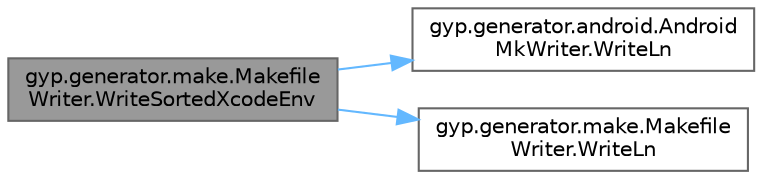 digraph "gyp.generator.make.MakefileWriter.WriteSortedXcodeEnv"
{
 // LATEX_PDF_SIZE
  bgcolor="transparent";
  edge [fontname=Helvetica,fontsize=10,labelfontname=Helvetica,labelfontsize=10];
  node [fontname=Helvetica,fontsize=10,shape=box,height=0.2,width=0.4];
  rankdir="LR";
  Node1 [id="Node000001",label="gyp.generator.make.Makefile\lWriter.WriteSortedXcodeEnv",height=0.2,width=0.4,color="gray40", fillcolor="grey60", style="filled", fontcolor="black",tooltip=" "];
  Node1 -> Node2 [id="edge5_Node000001_Node000002",color="steelblue1",style="solid",tooltip=" "];
  Node2 [id="Node000002",label="gyp.generator.android.Android\lMkWriter.WriteLn",height=0.2,width=0.4,color="grey40", fillcolor="white", style="filled",URL="$classgyp_1_1generator_1_1android_1_1_android_mk_writer.html#ac4046b7ff870a361f075cda0e1f872d1",tooltip=" "];
  Node1 -> Node3 [id="edge6_Node000001_Node000003",color="steelblue1",style="solid",tooltip=" "];
  Node3 [id="Node000003",label="gyp.generator.make.Makefile\lWriter.WriteLn",height=0.2,width=0.4,color="grey40", fillcolor="white", style="filled",URL="$classgyp_1_1generator_1_1make_1_1_makefile_writer.html#a17a233f04baf7a80e74f6a80aba806e3",tooltip=" "];
}
